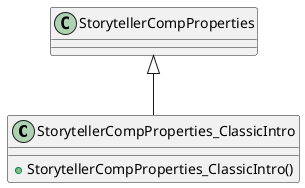 @startuml
class StorytellerCompProperties_ClassicIntro {
    + StorytellerCompProperties_ClassicIntro()
}
StorytellerCompProperties <|-- StorytellerCompProperties_ClassicIntro
@enduml
